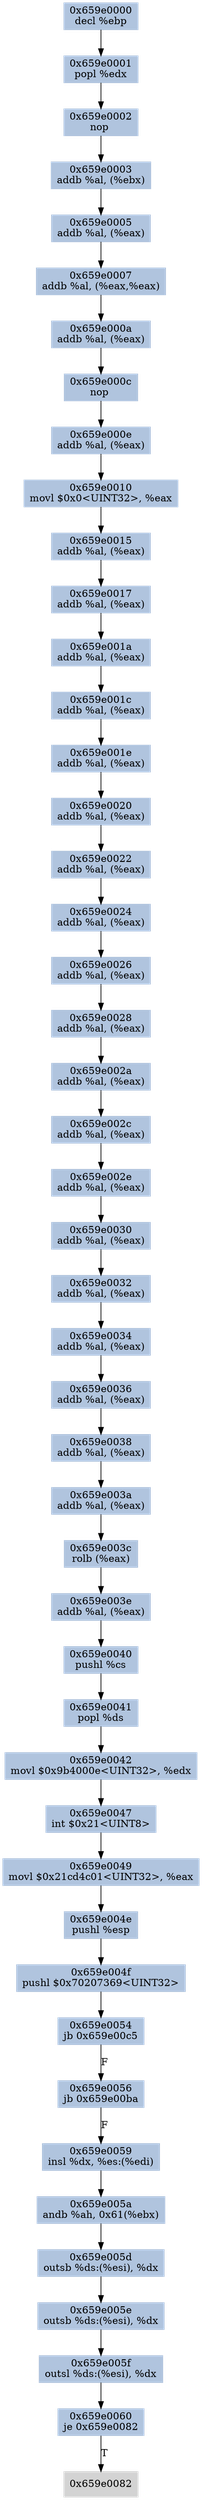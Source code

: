 digraph G {
node[shape=rectangle,style=filled,fillcolor=lightsteelblue,color=lightsteelblue]
bgcolor="transparent"
a0x659e0000decl_ebp[label="0x659e0000\ndecl %ebp"];
a0x659e0001popl_edx[label="0x659e0001\npopl %edx"];
a0x659e0002nop_[label="0x659e0002\nnop "];
a0x659e0003addb_al_ebx_[label="0x659e0003\naddb %al, (%ebx)"];
a0x659e0005addb_al_eax_[label="0x659e0005\naddb %al, (%eax)"];
a0x659e0007addb_al_eaxeax_[label="0x659e0007\naddb %al, (%eax,%eax)"];
a0x659e000aaddb_al_eax_[label="0x659e000a\naddb %al, (%eax)"];
a0x659e000cnop_[label="0x659e000c\nnop "];
a0x659e000eaddb_al_eax_[label="0x659e000e\naddb %al, (%eax)"];
a0x659e0010movl_0x0UINT32_eax[label="0x659e0010\nmovl $0x0<UINT32>, %eax"];
a0x659e0015addb_al_eax_[label="0x659e0015\naddb %al, (%eax)"];
a0x659e0017addb_al_eax_[label="0x659e0017\naddb %al, (%eax)"];
a0x659e001aaddb_al_eax_[label="0x659e001a\naddb %al, (%eax)"];
a0x659e001caddb_al_eax_[label="0x659e001c\naddb %al, (%eax)"];
a0x659e001eaddb_al_eax_[label="0x659e001e\naddb %al, (%eax)"];
a0x659e0020addb_al_eax_[label="0x659e0020\naddb %al, (%eax)"];
a0x659e0022addb_al_eax_[label="0x659e0022\naddb %al, (%eax)"];
a0x659e0024addb_al_eax_[label="0x659e0024\naddb %al, (%eax)"];
a0x659e0026addb_al_eax_[label="0x659e0026\naddb %al, (%eax)"];
a0x659e0028addb_al_eax_[label="0x659e0028\naddb %al, (%eax)"];
a0x659e002aaddb_al_eax_[label="0x659e002a\naddb %al, (%eax)"];
a0x659e002caddb_al_eax_[label="0x659e002c\naddb %al, (%eax)"];
a0x659e002eaddb_al_eax_[label="0x659e002e\naddb %al, (%eax)"];
a0x659e0030addb_al_eax_[label="0x659e0030\naddb %al, (%eax)"];
a0x659e0032addb_al_eax_[label="0x659e0032\naddb %al, (%eax)"];
a0x659e0034addb_al_eax_[label="0x659e0034\naddb %al, (%eax)"];
a0x659e0036addb_al_eax_[label="0x659e0036\naddb %al, (%eax)"];
a0x659e0038addb_al_eax_[label="0x659e0038\naddb %al, (%eax)"];
a0x659e003aaddb_al_eax_[label="0x659e003a\naddb %al, (%eax)"];
a0x659e003crolb_eax_[label="0x659e003c\nrolb (%eax)"];
a0x659e003eaddb_al_eax_[label="0x659e003e\naddb %al, (%eax)"];
a0x659e0040pushl_cs[label="0x659e0040\npushl %cs"];
a0x659e0041popl_ds[label="0x659e0041\npopl %ds"];
a0x659e0042movl_0x9b4000eUINT32_edx[label="0x659e0042\nmovl $0x9b4000e<UINT32>, %edx"];
a0x659e0047int_0x21UINT8[label="0x659e0047\nint $0x21<UINT8>"];
a0x659e0049movl_0x21cd4c01UINT32_eax[label="0x659e0049\nmovl $0x21cd4c01<UINT32>, %eax"];
a0x659e004epushl_esp[label="0x659e004e\npushl %esp"];
a0x659e004fpushl_0x70207369UINT32[label="0x659e004f\npushl $0x70207369<UINT32>"];
a0x659e0054jb_0x659e00c5[label="0x659e0054\njb 0x659e00c5"];
a0x659e0056jb_0x659e00ba[label="0x659e0056\njb 0x659e00ba"];
a0x659e0059insl_dx_es_edi_[label="0x659e0059\ninsl %dx, %es:(%edi)"];
a0x659e005aandb_ah_0x61ebx_[label="0x659e005a\nandb %ah, 0x61(%ebx)"];
a0x659e005doutsb_ds_esi__dx[label="0x659e005d\noutsb %ds:(%esi), %dx"];
a0x659e005eoutsb_ds_esi__dx[label="0x659e005e\noutsb %ds:(%esi), %dx"];
a0x659e005foutsl_ds_esi__dx[label="0x659e005f\noutsl %ds:(%esi), %dx"];
a0x659e0060je_0x659e0082[label="0x659e0060\nje 0x659e0082"];
a0x659e0082[label="0x659e0082",color="lightgrey",fillcolor="lightgrey"];
a0x659e0000decl_ebp -> a0x659e0001popl_edx [color="#000000"];
a0x659e0001popl_edx -> a0x659e0002nop_ [color="#000000"];
a0x659e0002nop_ -> a0x659e0003addb_al_ebx_ [color="#000000"];
a0x659e0003addb_al_ebx_ -> a0x659e0005addb_al_eax_ [color="#000000"];
a0x659e0005addb_al_eax_ -> a0x659e0007addb_al_eaxeax_ [color="#000000"];
a0x659e0007addb_al_eaxeax_ -> a0x659e000aaddb_al_eax_ [color="#000000"];
a0x659e000aaddb_al_eax_ -> a0x659e000cnop_ [color="#000000"];
a0x659e000cnop_ -> a0x659e000eaddb_al_eax_ [color="#000000"];
a0x659e000eaddb_al_eax_ -> a0x659e0010movl_0x0UINT32_eax [color="#000000"];
a0x659e0010movl_0x0UINT32_eax -> a0x659e0015addb_al_eax_ [color="#000000"];
a0x659e0015addb_al_eax_ -> a0x659e0017addb_al_eax_ [color="#000000"];
a0x659e0017addb_al_eax_ -> a0x659e001aaddb_al_eax_ [color="#000000"];
a0x659e001aaddb_al_eax_ -> a0x659e001caddb_al_eax_ [color="#000000"];
a0x659e001caddb_al_eax_ -> a0x659e001eaddb_al_eax_ [color="#000000"];
a0x659e001eaddb_al_eax_ -> a0x659e0020addb_al_eax_ [color="#000000"];
a0x659e0020addb_al_eax_ -> a0x659e0022addb_al_eax_ [color="#000000"];
a0x659e0022addb_al_eax_ -> a0x659e0024addb_al_eax_ [color="#000000"];
a0x659e0024addb_al_eax_ -> a0x659e0026addb_al_eax_ [color="#000000"];
a0x659e0026addb_al_eax_ -> a0x659e0028addb_al_eax_ [color="#000000"];
a0x659e0028addb_al_eax_ -> a0x659e002aaddb_al_eax_ [color="#000000"];
a0x659e002aaddb_al_eax_ -> a0x659e002caddb_al_eax_ [color="#000000"];
a0x659e002caddb_al_eax_ -> a0x659e002eaddb_al_eax_ [color="#000000"];
a0x659e002eaddb_al_eax_ -> a0x659e0030addb_al_eax_ [color="#000000"];
a0x659e0030addb_al_eax_ -> a0x659e0032addb_al_eax_ [color="#000000"];
a0x659e0032addb_al_eax_ -> a0x659e0034addb_al_eax_ [color="#000000"];
a0x659e0034addb_al_eax_ -> a0x659e0036addb_al_eax_ [color="#000000"];
a0x659e0036addb_al_eax_ -> a0x659e0038addb_al_eax_ [color="#000000"];
a0x659e0038addb_al_eax_ -> a0x659e003aaddb_al_eax_ [color="#000000"];
a0x659e003aaddb_al_eax_ -> a0x659e003crolb_eax_ [color="#000000"];
a0x659e003crolb_eax_ -> a0x659e003eaddb_al_eax_ [color="#000000"];
a0x659e003eaddb_al_eax_ -> a0x659e0040pushl_cs [color="#000000"];
a0x659e0040pushl_cs -> a0x659e0041popl_ds [color="#000000"];
a0x659e0041popl_ds -> a0x659e0042movl_0x9b4000eUINT32_edx [color="#000000"];
a0x659e0042movl_0x9b4000eUINT32_edx -> a0x659e0047int_0x21UINT8 [color="#000000"];
a0x659e0047int_0x21UINT8 -> a0x659e0049movl_0x21cd4c01UINT32_eax [color="#000000"];
a0x659e0049movl_0x21cd4c01UINT32_eax -> a0x659e004epushl_esp [color="#000000"];
a0x659e004epushl_esp -> a0x659e004fpushl_0x70207369UINT32 [color="#000000"];
a0x659e004fpushl_0x70207369UINT32 -> a0x659e0054jb_0x659e00c5 [color="#000000"];
a0x659e0054jb_0x659e00c5 -> a0x659e0056jb_0x659e00ba [color="#000000",label="F"];
a0x659e0056jb_0x659e00ba -> a0x659e0059insl_dx_es_edi_ [color="#000000",label="F"];
a0x659e0059insl_dx_es_edi_ -> a0x659e005aandb_ah_0x61ebx_ [color="#000000"];
a0x659e005aandb_ah_0x61ebx_ -> a0x659e005doutsb_ds_esi__dx [color="#000000"];
a0x659e005doutsb_ds_esi__dx -> a0x659e005eoutsb_ds_esi__dx [color="#000000"];
a0x659e005eoutsb_ds_esi__dx -> a0x659e005foutsl_ds_esi__dx [color="#000000"];
a0x659e005foutsl_ds_esi__dx -> a0x659e0060je_0x659e0082 [color="#000000"];
a0x659e0060je_0x659e0082 -> a0x659e0082 [color="#000000",label="T"];
}
